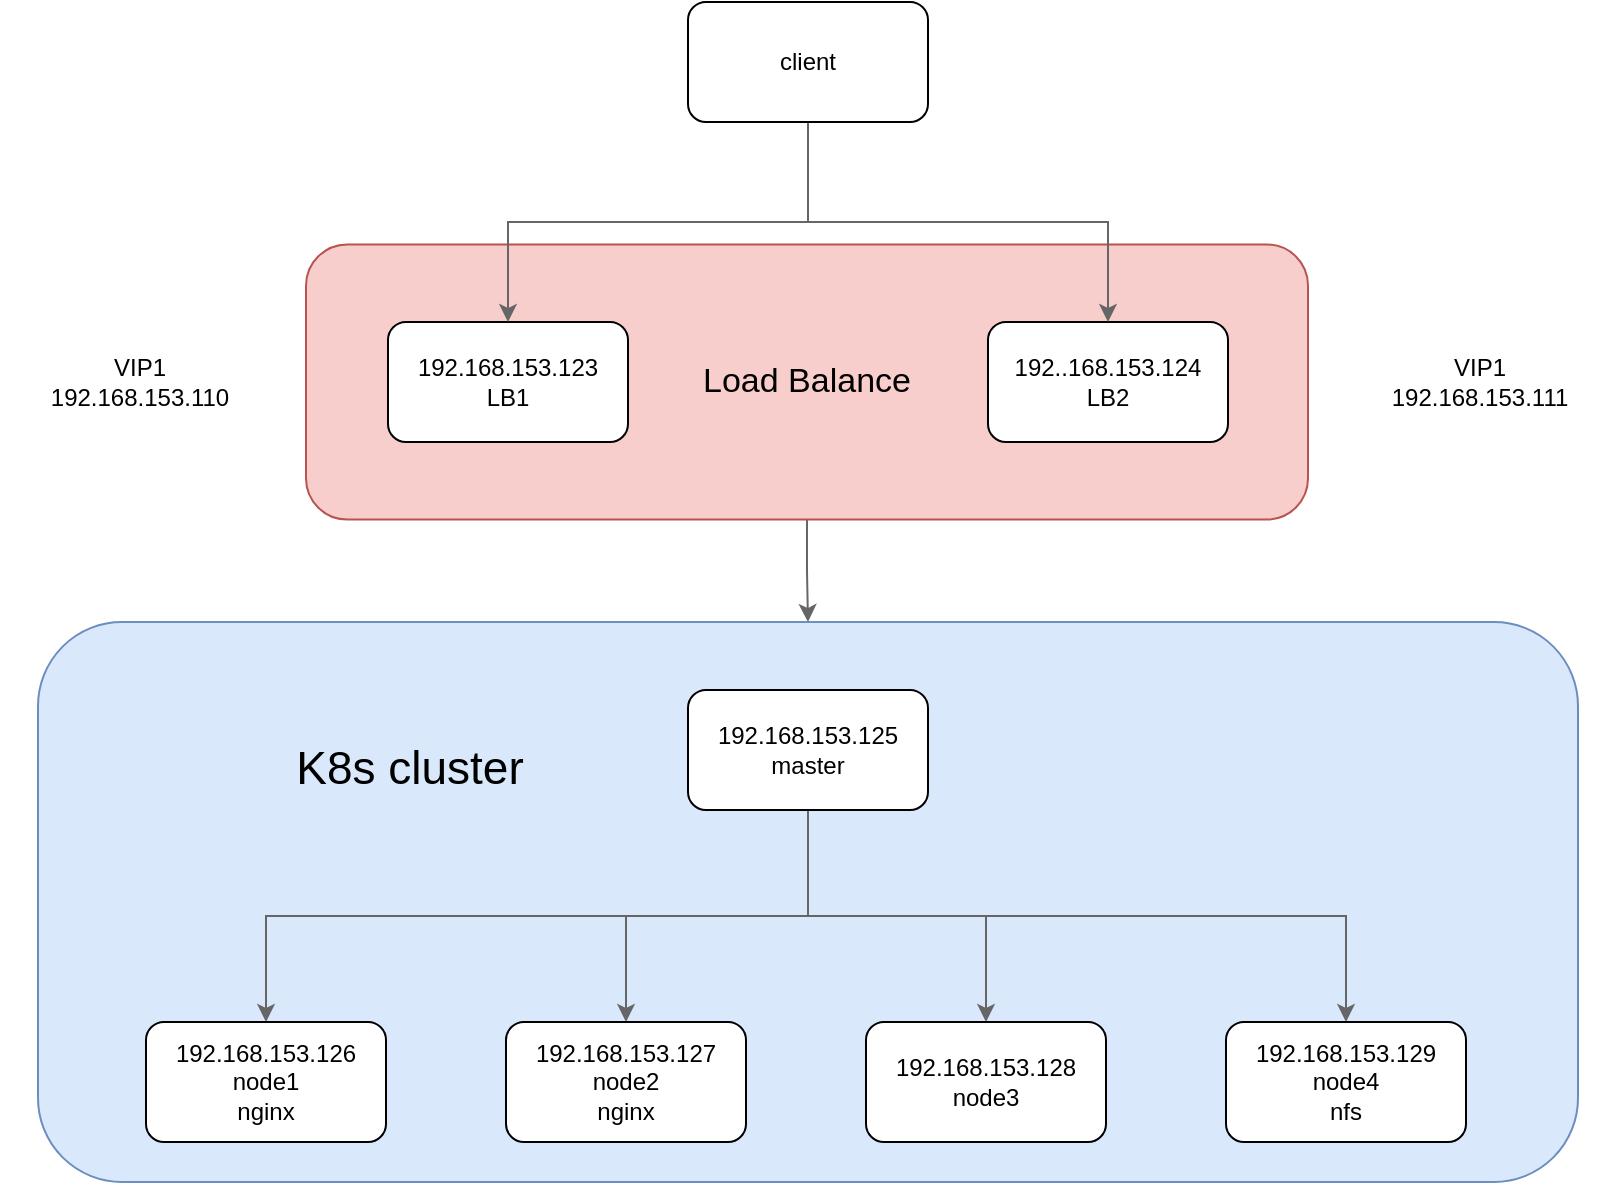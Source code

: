 <mxfile version="15.1.0" type="github">
  <diagram id="sjrF3_99siXIONfSpEQq" name="Page-1">
    <mxGraphModel dx="1564" dy="892" grid="1" gridSize="10" guides="1" tooltips="1" connect="1" arrows="1" fold="1" page="1" pageScale="1" pageWidth="827" pageHeight="1169" math="0" shadow="0">
      <root>
        <mxCell id="0" />
        <mxCell id="1" parent="0" />
        <mxCell id="tRoSRP1I7TWQ550arJ7f-22" style="edgeStyle=orthogonalEdgeStyle;rounded=0;orthogonalLoop=1;jettySize=auto;html=1;exitX=0.5;exitY=1;exitDx=0;exitDy=0;entryX=0.5;entryY=0;entryDx=0;entryDy=0;fillColor=#f5f5f5;strokeColor=#666666;" edge="1" parent="1" source="tRoSRP1I7TWQ550arJ7f-17" target="tRoSRP1I7TWQ550arJ7f-10">
          <mxGeometry relative="1" as="geometry" />
        </mxCell>
        <mxCell id="tRoSRP1I7TWQ550arJ7f-17" value="&lt;font style=&quot;font-size: 17px&quot;&gt;Load Balance&lt;/font&gt;" style="rounded=1;whiteSpace=wrap;html=1;fillColor=#f8cecc;strokeColor=#b85450;" vertex="1" parent="1">
          <mxGeometry x="163" y="331.25" width="501" height="137.5" as="geometry" />
        </mxCell>
        <mxCell id="tRoSRP1I7TWQ550arJ7f-10" value="" style="rounded=1;whiteSpace=wrap;html=1;fillColor=#dae8fc;strokeColor=#6c8ebf;" vertex="1" parent="1">
          <mxGeometry x="29" y="520" width="770" height="280" as="geometry" />
        </mxCell>
        <mxCell id="tRoSRP1I7TWQ550arJ7f-11" style="edgeStyle=orthogonalEdgeStyle;rounded=0;orthogonalLoop=1;jettySize=auto;html=1;exitX=0.5;exitY=1;exitDx=0;exitDy=0;entryX=0.5;entryY=0;entryDx=0;entryDy=0;fillColor=#f5f5f5;strokeColor=#666666;" edge="1" parent="1" source="tRoSRP1I7TWQ550arJ7f-1" target="tRoSRP1I7TWQ550arJ7f-2">
          <mxGeometry relative="1" as="geometry" />
        </mxCell>
        <mxCell id="tRoSRP1I7TWQ550arJ7f-12" style="edgeStyle=orthogonalEdgeStyle;rounded=0;orthogonalLoop=1;jettySize=auto;html=1;exitX=0.5;exitY=1;exitDx=0;exitDy=0;entryX=0.5;entryY=0;entryDx=0;entryDy=0;fillColor=#f5f5f5;strokeColor=#666666;" edge="1" parent="1" source="tRoSRP1I7TWQ550arJ7f-1" target="tRoSRP1I7TWQ550arJ7f-3">
          <mxGeometry relative="1" as="geometry" />
        </mxCell>
        <mxCell id="tRoSRP1I7TWQ550arJ7f-13" style="edgeStyle=orthogonalEdgeStyle;rounded=0;orthogonalLoop=1;jettySize=auto;html=1;exitX=0.5;exitY=1;exitDx=0;exitDy=0;entryX=0.5;entryY=0;entryDx=0;entryDy=0;fillColor=#f5f5f5;strokeColor=#666666;" edge="1" parent="1" source="tRoSRP1I7TWQ550arJ7f-1" target="tRoSRP1I7TWQ550arJ7f-4">
          <mxGeometry relative="1" as="geometry" />
        </mxCell>
        <mxCell id="tRoSRP1I7TWQ550arJ7f-14" style="edgeStyle=orthogonalEdgeStyle;rounded=0;orthogonalLoop=1;jettySize=auto;html=1;exitX=0.5;exitY=1;exitDx=0;exitDy=0;entryX=0.5;entryY=0;entryDx=0;entryDy=0;fillColor=#f5f5f5;strokeColor=#666666;" edge="1" parent="1" source="tRoSRP1I7TWQ550arJ7f-1" target="tRoSRP1I7TWQ550arJ7f-5">
          <mxGeometry relative="1" as="geometry" />
        </mxCell>
        <mxCell id="tRoSRP1I7TWQ550arJ7f-1" value="192.168.153.125&lt;br&gt;master" style="rounded=1;whiteSpace=wrap;html=1;" vertex="1" parent="1">
          <mxGeometry x="354" y="554" width="120" height="60" as="geometry" />
        </mxCell>
        <mxCell id="tRoSRP1I7TWQ550arJ7f-2" value="192.168.153.126&lt;br&gt;node1&lt;br&gt;nginx" style="rounded=1;whiteSpace=wrap;html=1;" vertex="1" parent="1">
          <mxGeometry x="83" y="720" width="120" height="60" as="geometry" />
        </mxCell>
        <mxCell id="tRoSRP1I7TWQ550arJ7f-3" value="192.168.153.127&lt;br&gt;node2&lt;br&gt;nginx" style="rounded=1;whiteSpace=wrap;html=1;" vertex="1" parent="1">
          <mxGeometry x="263" y="720" width="120" height="60" as="geometry" />
        </mxCell>
        <mxCell id="tRoSRP1I7TWQ550arJ7f-4" value="192.168.153.128&lt;br&gt;node3" style="rounded=1;whiteSpace=wrap;html=1;" vertex="1" parent="1">
          <mxGeometry x="443" y="720" width="120" height="60" as="geometry" />
        </mxCell>
        <mxCell id="tRoSRP1I7TWQ550arJ7f-5" value="192.168.153.129&lt;br&gt;node4&lt;br&gt;nfs" style="rounded=1;whiteSpace=wrap;html=1;" vertex="1" parent="1">
          <mxGeometry x="623" y="720" width="120" height="60" as="geometry" />
        </mxCell>
        <mxCell id="tRoSRP1I7TWQ550arJ7f-6" value="192.168.153.123&lt;br&gt;LB1" style="rounded=1;whiteSpace=wrap;html=1;" vertex="1" parent="1">
          <mxGeometry x="204" y="370" width="120" height="60" as="geometry" />
        </mxCell>
        <mxCell id="tRoSRP1I7TWQ550arJ7f-7" value="192..168.153.124&lt;br&gt;LB2" style="rounded=1;whiteSpace=wrap;html=1;" vertex="1" parent="1">
          <mxGeometry x="504" y="370" width="120" height="60" as="geometry" />
        </mxCell>
        <mxCell id="tRoSRP1I7TWQ550arJ7f-18" style="edgeStyle=orthogonalEdgeStyle;rounded=0;orthogonalLoop=1;jettySize=auto;html=1;exitX=0.5;exitY=1;exitDx=0;exitDy=0;entryX=0.5;entryY=0;entryDx=0;entryDy=0;fillColor=#f5f5f5;strokeColor=#666666;" edge="1" parent="1" source="tRoSRP1I7TWQ550arJ7f-8" target="tRoSRP1I7TWQ550arJ7f-6">
          <mxGeometry relative="1" as="geometry" />
        </mxCell>
        <mxCell id="tRoSRP1I7TWQ550arJ7f-19" style="edgeStyle=orthogonalEdgeStyle;rounded=0;orthogonalLoop=1;jettySize=auto;html=1;exitX=0.5;exitY=1;exitDx=0;exitDy=0;entryX=0.5;entryY=0;entryDx=0;entryDy=0;fillColor=#f5f5f5;strokeColor=#666666;" edge="1" parent="1" source="tRoSRP1I7TWQ550arJ7f-8" target="tRoSRP1I7TWQ550arJ7f-7">
          <mxGeometry relative="1" as="geometry" />
        </mxCell>
        <mxCell id="tRoSRP1I7TWQ550arJ7f-8" value="client" style="rounded=1;whiteSpace=wrap;html=1;" vertex="1" parent="1">
          <mxGeometry x="354" y="210" width="120" height="60" as="geometry" />
        </mxCell>
        <mxCell id="tRoSRP1I7TWQ550arJ7f-15" value="&lt;font style=&quot;font-size: 23px&quot;&gt;K8s cluster&lt;/font&gt;" style="text;html=1;strokeColor=none;fillColor=none;align=center;verticalAlign=middle;whiteSpace=wrap;rounded=0;" vertex="1" parent="1">
          <mxGeometry x="130" y="570" width="170" height="45" as="geometry" />
        </mxCell>
        <mxCell id="tRoSRP1I7TWQ550arJ7f-23" value="VIP1&lt;br&gt;192.168.153.110" style="text;html=1;strokeColor=none;fillColor=none;align=center;verticalAlign=middle;whiteSpace=wrap;rounded=0;" vertex="1" parent="1">
          <mxGeometry x="10" y="380" width="140" height="40" as="geometry" />
        </mxCell>
        <mxCell id="tRoSRP1I7TWQ550arJ7f-24" value="VIP1&lt;br&gt;192.168.153.111" style="text;html=1;strokeColor=none;fillColor=none;align=center;verticalAlign=middle;whiteSpace=wrap;rounded=0;" vertex="1" parent="1">
          <mxGeometry x="680" y="380" width="140" height="40" as="geometry" />
        </mxCell>
      </root>
    </mxGraphModel>
  </diagram>
</mxfile>
